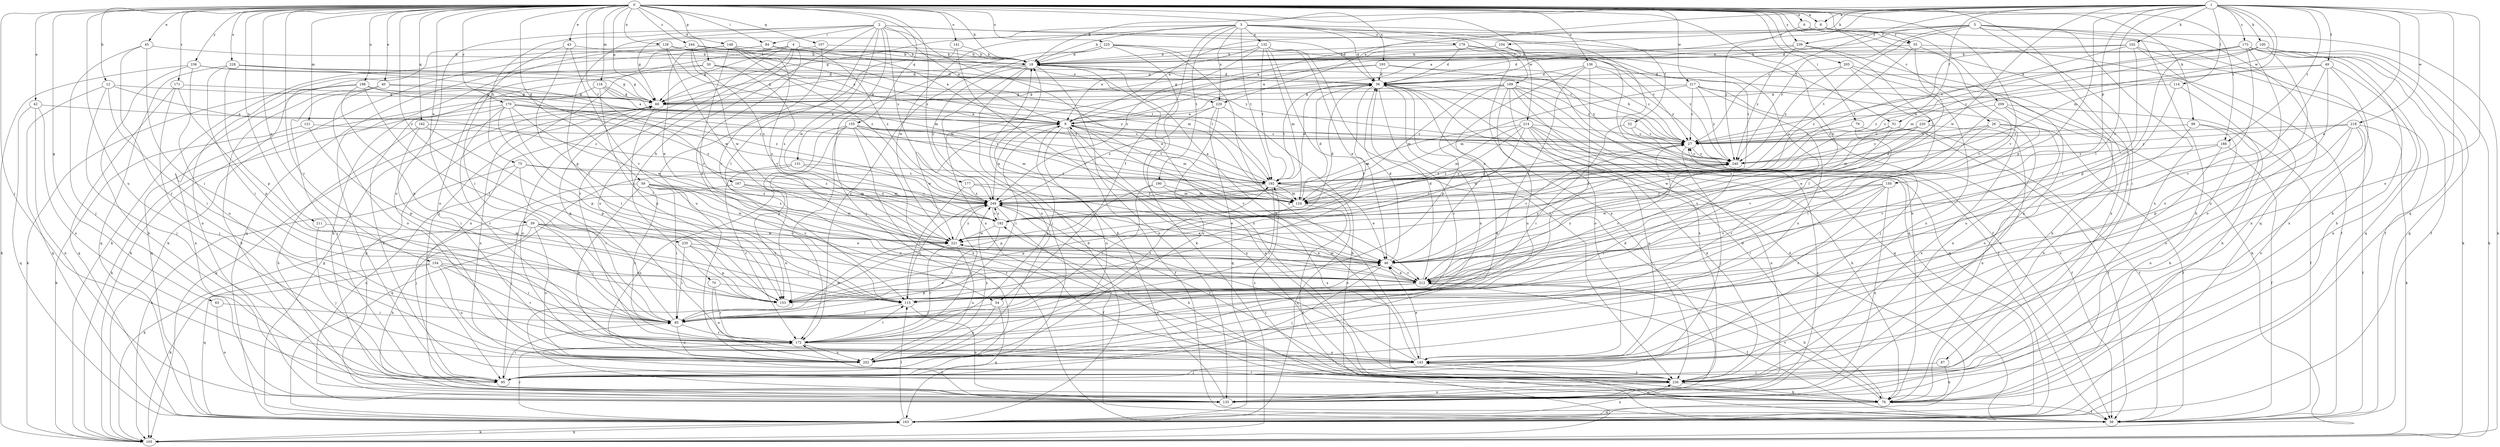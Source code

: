 strict digraph  {
0;
1;
2;
3;
4;
5;
6;
8;
9;
12;
18;
26;
27;
30;
36;
39;
40;
42;
43;
45;
46;
49;
51;
52;
54;
55;
56;
59;
63;
66;
70;
75;
76;
79;
84;
85;
87;
95;
98;
100;
102;
104;
105;
114;
115;
116;
121;
124;
128;
131;
132;
133;
136;
141;
143;
148;
150;
153;
154;
155;
157;
162;
163;
167;
170;
171;
172;
173;
177;
179;
182;
188;
189;
190;
192;
193;
198;
202;
205;
209;
211;
212;
214;
217;
218;
220;
221;
225;
228;
229;
230;
235;
236;
239;
240;
244;
249;
0 -> 6  [label=a];
0 -> 8  [label=a];
0 -> 12  [label=b];
0 -> 18  [label=b];
0 -> 26  [label=c];
0 -> 30  [label=d];
0 -> 39  [label=e];
0 -> 40  [label=e];
0 -> 42  [label=e];
0 -> 43  [label=e];
0 -> 45  [label=e];
0 -> 46  [label=e];
0 -> 59  [label=g];
0 -> 63  [label=g];
0 -> 66  [label=g];
0 -> 79  [label=i];
0 -> 84  [label=i];
0 -> 87  [label=j];
0 -> 95  [label=j];
0 -> 98  [label=k];
0 -> 116  [label=m];
0 -> 121  [label=m];
0 -> 128  [label=n];
0 -> 136  [label=o];
0 -> 141  [label=o];
0 -> 148  [label=p];
0 -> 154  [label=q];
0 -> 155  [label=q];
0 -> 157  [label=q];
0 -> 162  [label=q];
0 -> 167  [label=r];
0 -> 170  [label=r];
0 -> 171  [label=r];
0 -> 172  [label=r];
0 -> 188  [label=t];
0 -> 193  [label=u];
0 -> 198  [label=u];
0 -> 202  [label=u];
0 -> 205  [label=v];
0 -> 209  [label=v];
0 -> 211  [label=v];
0 -> 212  [label=v];
0 -> 214  [label=w];
0 -> 217  [label=w];
0 -> 225  [label=x];
0 -> 228  [label=x];
0 -> 235  [label=y];
0 -> 236  [label=y];
0 -> 239  [label=y];
0 -> 244  [label=z];
0 -> 249  [label=z];
1 -> 8  [label=a];
1 -> 9  [label=a];
1 -> 18  [label=b];
1 -> 27  [label=c];
1 -> 46  [label=e];
1 -> 49  [label=f];
1 -> 51  [label=f];
1 -> 100  [label=k];
1 -> 102  [label=k];
1 -> 104  [label=k];
1 -> 114  [label=l];
1 -> 115  [label=l];
1 -> 124  [label=m];
1 -> 143  [label=o];
1 -> 150  [label=p];
1 -> 153  [label=p];
1 -> 163  [label=q];
1 -> 173  [label=s];
1 -> 188  [label=t];
1 -> 218  [label=w];
1 -> 220  [label=w];
1 -> 221  [label=w];
1 -> 229  [label=x];
2 -> 9  [label=a];
2 -> 36  [label=d];
2 -> 46  [label=e];
2 -> 51  [label=f];
2 -> 70  [label=h];
2 -> 75  [label=h];
2 -> 84  [label=i];
2 -> 115  [label=l];
2 -> 131  [label=n];
2 -> 153  [label=p];
2 -> 177  [label=s];
2 -> 202  [label=u];
2 -> 221  [label=w];
3 -> 18  [label=b];
3 -> 36  [label=d];
3 -> 52  [label=f];
3 -> 54  [label=f];
3 -> 66  [label=g];
3 -> 76  [label=h];
3 -> 132  [label=n];
3 -> 179  [label=s];
3 -> 189  [label=t];
3 -> 190  [label=t];
3 -> 192  [label=t];
3 -> 221  [label=w];
3 -> 229  [label=x];
4 -> 18  [label=b];
4 -> 54  [label=f];
4 -> 95  [label=j];
4 -> 133  [label=n];
4 -> 143  [label=o];
4 -> 163  [label=q];
4 -> 172  [label=r];
4 -> 229  [label=x];
5 -> 9  [label=a];
5 -> 36  [label=d];
5 -> 76  [label=h];
5 -> 95  [label=j];
5 -> 105  [label=k];
5 -> 163  [label=q];
5 -> 192  [label=t];
5 -> 230  [label=x];
5 -> 239  [label=y];
5 -> 240  [label=y];
6 -> 55  [label=f];
6 -> 212  [label=v];
6 -> 240  [label=y];
8 -> 9  [label=a];
8 -> 55  [label=f];
8 -> 66  [label=g];
8 -> 76  [label=h];
9 -> 27  [label=c];
9 -> 56  [label=f];
9 -> 85  [label=i];
9 -> 124  [label=m];
9 -> 202  [label=u];
9 -> 212  [label=v];
9 -> 221  [label=w];
9 -> 230  [label=x];
12 -> 66  [label=g];
12 -> 85  [label=i];
12 -> 95  [label=j];
12 -> 163  [label=q];
12 -> 249  [label=z];
18 -> 36  [label=d];
18 -> 66  [label=g];
18 -> 95  [label=j];
18 -> 133  [label=n];
18 -> 202  [label=u];
18 -> 230  [label=x];
18 -> 249  [label=z];
26 -> 27  [label=c];
26 -> 56  [label=f];
26 -> 133  [label=n];
26 -> 182  [label=s];
26 -> 212  [label=v];
26 -> 230  [label=x];
27 -> 18  [label=b];
27 -> 95  [label=j];
27 -> 240  [label=y];
30 -> 36  [label=d];
30 -> 76  [label=h];
30 -> 105  [label=k];
30 -> 182  [label=s];
30 -> 192  [label=t];
36 -> 66  [label=g];
36 -> 163  [label=q];
36 -> 172  [label=r];
36 -> 192  [label=t];
36 -> 202  [label=u];
36 -> 221  [label=w];
39 -> 46  [label=e];
39 -> 76  [label=h];
39 -> 85  [label=i];
39 -> 105  [label=k];
39 -> 202  [label=u];
39 -> 212  [label=v];
39 -> 221  [label=w];
40 -> 66  [label=g];
40 -> 76  [label=h];
40 -> 95  [label=j];
40 -> 143  [label=o];
40 -> 182  [label=s];
42 -> 9  [label=a];
42 -> 133  [label=n];
42 -> 163  [label=q];
42 -> 202  [label=u];
43 -> 18  [label=b];
43 -> 85  [label=i];
43 -> 115  [label=l];
43 -> 212  [label=v];
45 -> 18  [label=b];
45 -> 85  [label=i];
45 -> 95  [label=j];
45 -> 172  [label=r];
46 -> 27  [label=c];
46 -> 36  [label=d];
46 -> 95  [label=j];
46 -> 212  [label=v];
46 -> 221  [label=w];
46 -> 240  [label=y];
49 -> 27  [label=c];
49 -> 36  [label=d];
49 -> 133  [label=n];
49 -> 143  [label=o];
49 -> 212  [label=v];
49 -> 230  [label=x];
51 -> 27  [label=c];
51 -> 56  [label=f];
51 -> 212  [label=v];
51 -> 221  [label=w];
52 -> 27  [label=c];
52 -> 56  [label=f];
52 -> 85  [label=i];
54 -> 85  [label=i];
54 -> 163  [label=q];
54 -> 202  [label=u];
55 -> 18  [label=b];
55 -> 56  [label=f];
55 -> 182  [label=s];
55 -> 230  [label=x];
55 -> 249  [label=z];
56 -> 143  [label=o];
59 -> 85  [label=i];
59 -> 95  [label=j];
59 -> 124  [label=m];
59 -> 172  [label=r];
59 -> 182  [label=s];
59 -> 202  [label=u];
59 -> 212  [label=v];
59 -> 221  [label=w];
59 -> 249  [label=z];
63 -> 85  [label=i];
63 -> 133  [label=n];
66 -> 9  [label=a];
66 -> 105  [label=k];
66 -> 143  [label=o];
66 -> 153  [label=p];
66 -> 230  [label=x];
70 -> 115  [label=l];
70 -> 172  [label=r];
70 -> 202  [label=u];
75 -> 85  [label=i];
75 -> 105  [label=k];
75 -> 133  [label=n];
75 -> 192  [label=t];
75 -> 249  [label=z];
76 -> 36  [label=d];
76 -> 56  [label=f];
76 -> 163  [label=q];
76 -> 172  [label=r];
76 -> 182  [label=s];
76 -> 212  [label=v];
79 -> 27  [label=c];
79 -> 56  [label=f];
79 -> 172  [label=r];
84 -> 9  [label=a];
84 -> 18  [label=b];
84 -> 95  [label=j];
84 -> 143  [label=o];
84 -> 212  [label=v];
84 -> 249  [label=z];
85 -> 66  [label=g];
85 -> 172  [label=r];
85 -> 192  [label=t];
85 -> 202  [label=u];
85 -> 221  [label=w];
87 -> 76  [label=h];
87 -> 95  [label=j];
95 -> 36  [label=d];
95 -> 85  [label=i];
98 -> 27  [label=c];
98 -> 76  [label=h];
98 -> 133  [label=n];
98 -> 143  [label=o];
100 -> 18  [label=b];
100 -> 27  [label=c];
100 -> 105  [label=k];
100 -> 124  [label=m];
100 -> 163  [label=q];
100 -> 202  [label=u];
102 -> 18  [label=b];
102 -> 56  [label=f];
102 -> 115  [label=l];
102 -> 133  [label=n];
102 -> 192  [label=t];
102 -> 249  [label=z];
104 -> 9  [label=a];
104 -> 18  [label=b];
104 -> 66  [label=g];
104 -> 182  [label=s];
104 -> 192  [label=t];
105 -> 163  [label=q];
105 -> 192  [label=t];
114 -> 66  [label=g];
114 -> 76  [label=h];
114 -> 202  [label=u];
115 -> 46  [label=e];
115 -> 85  [label=i];
115 -> 133  [label=n];
115 -> 249  [label=z];
116 -> 9  [label=a];
116 -> 66  [label=g];
116 -> 115  [label=l];
116 -> 163  [label=q];
116 -> 240  [label=y];
121 -> 27  [label=c];
121 -> 105  [label=k];
121 -> 153  [label=p];
124 -> 27  [label=c];
124 -> 36  [label=d];
124 -> 56  [label=f];
124 -> 153  [label=p];
128 -> 9  [label=a];
128 -> 18  [label=b];
128 -> 124  [label=m];
128 -> 133  [label=n];
128 -> 221  [label=w];
131 -> 163  [label=q];
131 -> 172  [label=r];
131 -> 182  [label=s];
131 -> 192  [label=t];
132 -> 9  [label=a];
132 -> 18  [label=b];
132 -> 46  [label=e];
132 -> 115  [label=l];
132 -> 124  [label=m];
132 -> 192  [label=t];
132 -> 230  [label=x];
132 -> 249  [label=z];
133 -> 18  [label=b];
133 -> 27  [label=c];
133 -> 36  [label=d];
133 -> 66  [label=g];
136 -> 36  [label=d];
136 -> 46  [label=e];
136 -> 105  [label=k];
136 -> 115  [label=l];
136 -> 212  [label=v];
136 -> 240  [label=y];
141 -> 18  [label=b];
141 -> 202  [label=u];
141 -> 212  [label=v];
143 -> 18  [label=b];
143 -> 46  [label=e];
143 -> 95  [label=j];
143 -> 230  [label=x];
143 -> 249  [label=z];
148 -> 18  [label=b];
148 -> 46  [label=e];
148 -> 105  [label=k];
148 -> 124  [label=m];
148 -> 192  [label=t];
148 -> 212  [label=v];
148 -> 249  [label=z];
150 -> 85  [label=i];
150 -> 133  [label=n];
150 -> 172  [label=r];
150 -> 212  [label=v];
150 -> 221  [label=w];
150 -> 249  [label=z];
153 -> 27  [label=c];
153 -> 46  [label=e];
154 -> 85  [label=i];
154 -> 105  [label=k];
154 -> 163  [label=q];
154 -> 172  [label=r];
154 -> 202  [label=u];
154 -> 212  [label=v];
155 -> 27  [label=c];
155 -> 56  [label=f];
155 -> 124  [label=m];
155 -> 133  [label=n];
155 -> 153  [label=p];
155 -> 172  [label=r];
155 -> 192  [label=t];
155 -> 230  [label=x];
157 -> 18  [label=b];
157 -> 66  [label=g];
157 -> 212  [label=v];
162 -> 27  [label=c];
162 -> 76  [label=h];
162 -> 85  [label=i];
162 -> 153  [label=p];
163 -> 18  [label=b];
163 -> 36  [label=d];
163 -> 66  [label=g];
163 -> 105  [label=k];
163 -> 115  [label=l];
163 -> 172  [label=r];
163 -> 230  [label=x];
167 -> 95  [label=j];
167 -> 124  [label=m];
167 -> 143  [label=o];
167 -> 221  [label=w];
167 -> 249  [label=z];
170 -> 9  [label=a];
170 -> 105  [label=k];
170 -> 115  [label=l];
170 -> 153  [label=p];
170 -> 172  [label=r];
170 -> 192  [label=t];
170 -> 221  [label=w];
170 -> 230  [label=x];
170 -> 249  [label=z];
171 -> 66  [label=g];
171 -> 95  [label=j];
171 -> 153  [label=p];
171 -> 163  [label=q];
172 -> 9  [label=a];
172 -> 115  [label=l];
172 -> 133  [label=n];
172 -> 143  [label=o];
172 -> 202  [label=u];
173 -> 18  [label=b];
173 -> 56  [label=f];
173 -> 76  [label=h];
173 -> 85  [label=i];
173 -> 105  [label=k];
173 -> 143  [label=o];
173 -> 153  [label=p];
173 -> 163  [label=q];
173 -> 249  [label=z];
177 -> 46  [label=e];
177 -> 115  [label=l];
177 -> 124  [label=m];
177 -> 249  [label=z];
179 -> 18  [label=b];
179 -> 36  [label=d];
179 -> 56  [label=f];
179 -> 163  [label=q];
179 -> 230  [label=x];
182 -> 36  [label=d];
182 -> 85  [label=i];
182 -> 221  [label=w];
182 -> 249  [label=z];
188 -> 56  [label=f];
188 -> 143  [label=o];
188 -> 212  [label=v];
188 -> 240  [label=y];
189 -> 27  [label=c];
189 -> 56  [label=f];
189 -> 66  [label=g];
189 -> 124  [label=m];
189 -> 143  [label=o];
189 -> 153  [label=p];
189 -> 163  [label=q];
189 -> 202  [label=u];
189 -> 230  [label=x];
190 -> 85  [label=i];
190 -> 124  [label=m];
190 -> 153  [label=p];
190 -> 230  [label=x];
192 -> 9  [label=a];
192 -> 36  [label=d];
192 -> 46  [label=e];
192 -> 85  [label=i];
192 -> 124  [label=m];
192 -> 163  [label=q];
192 -> 240  [label=y];
192 -> 249  [label=z];
193 -> 27  [label=c];
193 -> 36  [label=d];
193 -> 66  [label=g];
193 -> 230  [label=x];
193 -> 240  [label=y];
198 -> 66  [label=g];
198 -> 105  [label=k];
198 -> 115  [label=l];
198 -> 133  [label=n];
198 -> 153  [label=p];
198 -> 192  [label=t];
198 -> 249  [label=z];
202 -> 249  [label=z];
205 -> 36  [label=d];
205 -> 76  [label=h];
205 -> 115  [label=l];
205 -> 230  [label=x];
205 -> 240  [label=y];
209 -> 9  [label=a];
209 -> 46  [label=e];
209 -> 56  [label=f];
209 -> 76  [label=h];
209 -> 85  [label=i];
211 -> 95  [label=j];
211 -> 221  [label=w];
212 -> 36  [label=d];
212 -> 46  [label=e];
212 -> 56  [label=f];
212 -> 76  [label=h];
212 -> 115  [label=l];
212 -> 153  [label=p];
212 -> 240  [label=y];
214 -> 27  [label=c];
214 -> 76  [label=h];
214 -> 124  [label=m];
214 -> 133  [label=n];
214 -> 143  [label=o];
214 -> 182  [label=s];
214 -> 221  [label=w];
214 -> 230  [label=x];
214 -> 249  [label=z];
217 -> 27  [label=c];
217 -> 66  [label=g];
217 -> 95  [label=j];
217 -> 124  [label=m];
217 -> 133  [label=n];
217 -> 202  [label=u];
217 -> 240  [label=y];
218 -> 27  [label=c];
218 -> 56  [label=f];
218 -> 105  [label=k];
218 -> 143  [label=o];
218 -> 153  [label=p];
218 -> 230  [label=x];
218 -> 240  [label=y];
220 -> 27  [label=c];
220 -> 124  [label=m];
220 -> 143  [label=o];
220 -> 240  [label=y];
221 -> 46  [label=e];
221 -> 172  [label=r];
221 -> 202  [label=u];
221 -> 249  [label=z];
225 -> 18  [label=b];
225 -> 27  [label=c];
225 -> 95  [label=j];
225 -> 105  [label=k];
225 -> 143  [label=o];
225 -> 172  [label=r];
225 -> 240  [label=y];
228 -> 36  [label=d];
228 -> 66  [label=g];
228 -> 85  [label=i];
228 -> 124  [label=m];
228 -> 153  [label=p];
228 -> 163  [label=q];
229 -> 9  [label=a];
229 -> 76  [label=h];
229 -> 163  [label=q];
229 -> 202  [label=u];
229 -> 249  [label=z];
230 -> 9  [label=a];
230 -> 76  [label=h];
230 -> 133  [label=n];
230 -> 249  [label=z];
235 -> 46  [label=e];
235 -> 85  [label=i];
235 -> 115  [label=l];
235 -> 153  [label=p];
236 -> 36  [label=d];
236 -> 66  [label=g];
236 -> 76  [label=h];
236 -> 105  [label=k];
236 -> 202  [label=u];
239 -> 18  [label=b];
239 -> 36  [label=d];
239 -> 46  [label=e];
239 -> 230  [label=x];
239 -> 240  [label=y];
240 -> 27  [label=c];
240 -> 172  [label=r];
240 -> 182  [label=s];
240 -> 192  [label=t];
244 -> 18  [label=b];
244 -> 27  [label=c];
244 -> 105  [label=k];
244 -> 182  [label=s];
244 -> 221  [label=w];
244 -> 240  [label=y];
249 -> 9  [label=a];
249 -> 46  [label=e];
249 -> 56  [label=f];
249 -> 76  [label=h];
249 -> 172  [label=r];
249 -> 182  [label=s];
}
